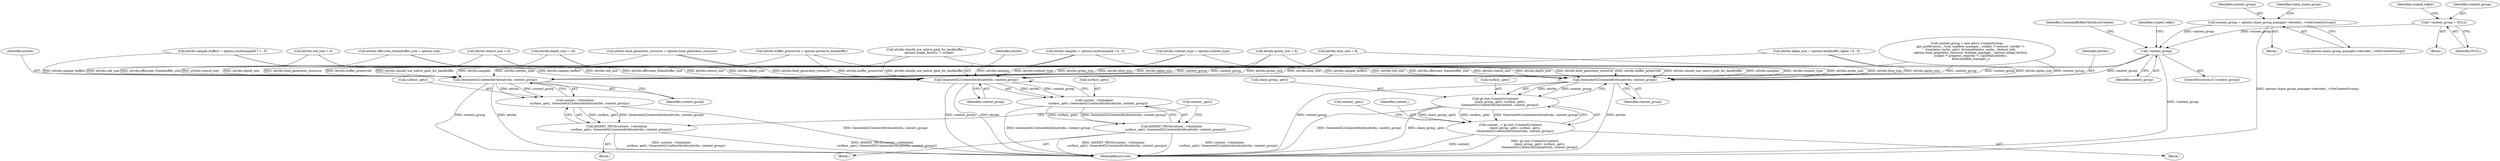 digraph "0_Chrome_d128139d53e9268e87921e82d89b3f2053cb83fd_0@pointer" {
"1000314" [label="(Call,!context_group)"];
"1000183" [label="(Call,context_group = options.share_group_manager->decoder_->GetContextGroup())"];
"1000170" [label="(Call,* context_group = NULL)"];
"1000365" [label="(Call,GenerateGLContextAttribs(attribs, context_group))"];
"1000363" [label="(Call,context_->Initialize(\n        surface_.get(), GenerateGLContextAttribs(attribs, context_group)))"];
"1000362" [label="(Call,ASSERT_TRUE(context_->Initialize(\n        surface_.get(), GenerateGLContextAttribs(attribs, context_group))))"];
"1000384" [label="(Call,GenerateGLContextAttribs(attribs, context_group))"];
"1000382" [label="(Call,context_->Initialize(\n          surface_.get(), GenerateGLContextAttribs(attribs, context_group)))"];
"1000381" [label="(Call,ASSERT_TRUE(context_->Initialize(\n          surface_.get(), GenerateGLContextAttribs(attribs, context_group))))"];
"1000394" [label="(Call,GenerateGLContextAttribs(attribs, context_group))"];
"1000391" [label="(Call,gl::init::CreateGLContext(\n          share_group_.get(), surface_.get(),\n          GenerateGLContextAttribs(attribs, context_group)))"];
"1000389" [label="(Call,context_ = gl::init::CreateGLContext(\n          share_group_.get(), surface_.get(),\n          GenerateGLContextAttribs(attribs, context_group)))"];
"1000285" [label="(Call,attribs.offscreen_framebuffer_size = options.size)"];
"1000365" [label="(Call,GenerateGLContextAttribs(attribs, context_group))"];
"1000385" [label="(Identifier,attribs)"];
"1000184" [label="(Identifier,context_group)"];
"1000382" [label="(Call,context_->Initialize(\n          surface_.get(), GenerateGLContextAttribs(attribs, context_group)))"];
"1000391" [label="(Call,gl::init::CreateGLContext(\n          share_group_.get(), surface_.get(),\n          GenerateGLContextAttribs(attribs, context_group)))"];
"1000395" [label="(Identifier,attribs)"];
"1000394" [label="(Call,GenerateGLContextAttribs(attribs, context_group))"];
"1000219" [label="(Call,attribs.blue_size = 8)"];
"1000182" [label="(Block,)"];
"1000170" [label="(Call,* context_group = NULL)"];
"1000392" [label="(Call,share_group_.get())"];
"1000315" [label="(Identifier,context_group)"];
"1000299" [label="(Call,attribs.bind_generates_resource = options.bind_generates_resource)"];
"1000402" [label="(Call,context_.get())"];
"1000266" [label="(Call,attribs.alpha_size = options.backbuffer_alpha ? 8 : 0)"];
"1000325" [label="(Call,context_group = new gles2::ContextGroup(\n        gpu_preferences_, true, mailbox_manager_, nullptr /* memory_tracker */,\n        translator_cache_.get(), &completeness_cache_, feature_info,\n        options.bind_generates_resource, &image_manager_, options.image_factory,\n        nullptr /* progress_reporter */, GpuFeatureInfo(),\n        &discardable_manager_))"];
"1000174" [label="(Identifier,scoped_refptr)"];
"1000256" [label="(Call,attribs.sample_buffers = options.multisampled ? 1 : 0)"];
"1000362" [label="(Call,ASSERT_TRUE(context_->Initialize(\n        surface_.get(), GenerateGLContextAttribs(attribs, context_group))))"];
"1000319" [label="(Identifier,scoped_refptr)"];
"1000363" [label="(Call,context_->Initialize(\n        surface_.get(), GenerateGLContextAttribs(attribs, context_group)))"];
"1000276" [label="(Call,attribs.should_use_native_gmb_for_backbuffer =\n      options.image_factory != nullptr)"];
"1000396" [label="(Identifier,context_group)"];
"1000388" [label="(Block,)"];
"1000187" [label="(Identifier,client_share_group)"];
"1000398" [label="(Call,context_.get())"];
"1000389" [label="(Call,context_ = gl::init::CreateGLContext(\n          share_group_.get(), surface_.get(),\n          GenerateGLContextAttribs(attribs, context_group)))"];
"1000390" [label="(Identifier,context_)"];
"1000383" [label="(Call,surface_.get())"];
"1000367" [label="(Identifier,context_group)"];
"1000366" [label="(Identifier,attribs)"];
"1000246" [label="(Call,attribs.samples = options.multisampled ? 4 : 0)"];
"1000172" [label="(Identifier,NULL)"];
"1000239" [label="(Call,attribs.context_type = options.context_type)"];
"1000183" [label="(Call,context_group = options.share_group_manager->decoder_->GetContextGroup())"];
"1000353" [label="(Block,)"];
"1000313" [label="(ControlStructure,if (!context_group))"];
"1000442" [label="(MethodReturn,void)"];
"1000372" [label="(Block,)"];
"1000185" [label="(Call,options.share_group_manager->decoder_->GetContextGroup())"];
"1000214" [label="(Call,attribs.green_size = 8)"];
"1000364" [label="(Call,surface_.get())"];
"1000381" [label="(Call,ASSERT_TRUE(context_->Initialize(\n          surface_.get(), GenerateGLContextAttribs(attribs, context_group))))"];
"1000384" [label="(Call,GenerateGLContextAttribs(attribs, context_group))"];
"1000209" [label="(Call,attribs.red_size = 8)"];
"1000234" [label="(Call,attribs.stencil_size = 8)"];
"1000171" [label="(Identifier,context_group)"];
"1000393" [label="(Call,surface_.get())"];
"1000331" [label="(Identifier,CommandBufferCheckLostContext)"];
"1000386" [label="(Identifier,context_group)"];
"1000314" [label="(Call,!context_group)"];
"1000229" [label="(Call,attribs.depth_size = 16)"];
"1000105" [label="(Block,)"];
"1000292" [label="(Call,attribs.buffer_preserved = options.preserve_backbuffer)"];
"1000314" -> "1000313"  [label="AST: "];
"1000314" -> "1000315"  [label="CFG: "];
"1000315" -> "1000314"  [label="AST: "];
"1000319" -> "1000314"  [label="CFG: "];
"1000331" -> "1000314"  [label="CFG: "];
"1000314" -> "1000442"  [label="DDG: !context_group"];
"1000183" -> "1000314"  [label="DDG: context_group"];
"1000170" -> "1000314"  [label="DDG: context_group"];
"1000314" -> "1000365"  [label="DDG: context_group"];
"1000314" -> "1000384"  [label="DDG: context_group"];
"1000314" -> "1000394"  [label="DDG: context_group"];
"1000183" -> "1000182"  [label="AST: "];
"1000183" -> "1000185"  [label="CFG: "];
"1000184" -> "1000183"  [label="AST: "];
"1000185" -> "1000183"  [label="AST: "];
"1000187" -> "1000183"  [label="CFG: "];
"1000183" -> "1000442"  [label="DDG: options.share_group_manager->decoder_->GetContextGroup()"];
"1000170" -> "1000105"  [label="AST: "];
"1000170" -> "1000172"  [label="CFG: "];
"1000171" -> "1000170"  [label="AST: "];
"1000172" -> "1000170"  [label="AST: "];
"1000174" -> "1000170"  [label="CFG: "];
"1000365" -> "1000363"  [label="AST: "];
"1000365" -> "1000367"  [label="CFG: "];
"1000366" -> "1000365"  [label="AST: "];
"1000367" -> "1000365"  [label="AST: "];
"1000363" -> "1000365"  [label="CFG: "];
"1000365" -> "1000442"  [label="DDG: context_group"];
"1000365" -> "1000442"  [label="DDG: attribs"];
"1000365" -> "1000363"  [label="DDG: attribs"];
"1000365" -> "1000363"  [label="DDG: context_group"];
"1000285" -> "1000365"  [label="DDG: attribs.offscreen_framebuffer_size"];
"1000209" -> "1000365"  [label="DDG: attribs.red_size"];
"1000234" -> "1000365"  [label="DDG: attribs.stencil_size"];
"1000292" -> "1000365"  [label="DDG: attribs.buffer_preserved"];
"1000239" -> "1000365"  [label="DDG: attribs.context_type"];
"1000266" -> "1000365"  [label="DDG: attribs.alpha_size"];
"1000299" -> "1000365"  [label="DDG: attribs.bind_generates_resource"];
"1000246" -> "1000365"  [label="DDG: attribs.samples"];
"1000229" -> "1000365"  [label="DDG: attribs.depth_size"];
"1000276" -> "1000365"  [label="DDG: attribs.should_use_native_gmb_for_backbuffer"];
"1000219" -> "1000365"  [label="DDG: attribs.blue_size"];
"1000214" -> "1000365"  [label="DDG: attribs.green_size"];
"1000256" -> "1000365"  [label="DDG: attribs.sample_buffers"];
"1000325" -> "1000365"  [label="DDG: context_group"];
"1000363" -> "1000362"  [label="AST: "];
"1000364" -> "1000363"  [label="AST: "];
"1000362" -> "1000363"  [label="CFG: "];
"1000363" -> "1000442"  [label="DDG: GenerateGLContextAttribs(attribs, context_group)"];
"1000363" -> "1000362"  [label="DDG: surface_.get()"];
"1000363" -> "1000362"  [label="DDG: GenerateGLContextAttribs(attribs, context_group)"];
"1000362" -> "1000353"  [label="AST: "];
"1000402" -> "1000362"  [label="CFG: "];
"1000362" -> "1000442"  [label="DDG: ASSERT_TRUE(context_->Initialize(\n        surface_.get(), GenerateGLContextAttribs(attribs, context_group)))"];
"1000362" -> "1000442"  [label="DDG: context_->Initialize(\n        surface_.get(), GenerateGLContextAttribs(attribs, context_group))"];
"1000384" -> "1000382"  [label="AST: "];
"1000384" -> "1000386"  [label="CFG: "];
"1000385" -> "1000384"  [label="AST: "];
"1000386" -> "1000384"  [label="AST: "];
"1000382" -> "1000384"  [label="CFG: "];
"1000384" -> "1000442"  [label="DDG: context_group"];
"1000384" -> "1000442"  [label="DDG: attribs"];
"1000384" -> "1000382"  [label="DDG: attribs"];
"1000384" -> "1000382"  [label="DDG: context_group"];
"1000285" -> "1000384"  [label="DDG: attribs.offscreen_framebuffer_size"];
"1000209" -> "1000384"  [label="DDG: attribs.red_size"];
"1000234" -> "1000384"  [label="DDG: attribs.stencil_size"];
"1000292" -> "1000384"  [label="DDG: attribs.buffer_preserved"];
"1000239" -> "1000384"  [label="DDG: attribs.context_type"];
"1000266" -> "1000384"  [label="DDG: attribs.alpha_size"];
"1000299" -> "1000384"  [label="DDG: attribs.bind_generates_resource"];
"1000246" -> "1000384"  [label="DDG: attribs.samples"];
"1000229" -> "1000384"  [label="DDG: attribs.depth_size"];
"1000276" -> "1000384"  [label="DDG: attribs.should_use_native_gmb_for_backbuffer"];
"1000219" -> "1000384"  [label="DDG: attribs.blue_size"];
"1000214" -> "1000384"  [label="DDG: attribs.green_size"];
"1000256" -> "1000384"  [label="DDG: attribs.sample_buffers"];
"1000325" -> "1000384"  [label="DDG: context_group"];
"1000382" -> "1000381"  [label="AST: "];
"1000383" -> "1000382"  [label="AST: "];
"1000381" -> "1000382"  [label="CFG: "];
"1000382" -> "1000442"  [label="DDG: GenerateGLContextAttribs(attribs, context_group)"];
"1000382" -> "1000381"  [label="DDG: surface_.get()"];
"1000382" -> "1000381"  [label="DDG: GenerateGLContextAttribs(attribs, context_group)"];
"1000381" -> "1000372"  [label="AST: "];
"1000402" -> "1000381"  [label="CFG: "];
"1000381" -> "1000442"  [label="DDG: context_->Initialize(\n          surface_.get(), GenerateGLContextAttribs(attribs, context_group))"];
"1000381" -> "1000442"  [label="DDG: ASSERT_TRUE(context_->Initialize(\n          surface_.get(), GenerateGLContextAttribs(attribs, context_group)))"];
"1000394" -> "1000391"  [label="AST: "];
"1000394" -> "1000396"  [label="CFG: "];
"1000395" -> "1000394"  [label="AST: "];
"1000396" -> "1000394"  [label="AST: "];
"1000391" -> "1000394"  [label="CFG: "];
"1000394" -> "1000442"  [label="DDG: context_group"];
"1000394" -> "1000442"  [label="DDG: attribs"];
"1000394" -> "1000391"  [label="DDG: attribs"];
"1000394" -> "1000391"  [label="DDG: context_group"];
"1000285" -> "1000394"  [label="DDG: attribs.offscreen_framebuffer_size"];
"1000209" -> "1000394"  [label="DDG: attribs.red_size"];
"1000234" -> "1000394"  [label="DDG: attribs.stencil_size"];
"1000292" -> "1000394"  [label="DDG: attribs.buffer_preserved"];
"1000239" -> "1000394"  [label="DDG: attribs.context_type"];
"1000266" -> "1000394"  [label="DDG: attribs.alpha_size"];
"1000299" -> "1000394"  [label="DDG: attribs.bind_generates_resource"];
"1000246" -> "1000394"  [label="DDG: attribs.samples"];
"1000229" -> "1000394"  [label="DDG: attribs.depth_size"];
"1000276" -> "1000394"  [label="DDG: attribs.should_use_native_gmb_for_backbuffer"];
"1000219" -> "1000394"  [label="DDG: attribs.blue_size"];
"1000214" -> "1000394"  [label="DDG: attribs.green_size"];
"1000256" -> "1000394"  [label="DDG: attribs.sample_buffers"];
"1000325" -> "1000394"  [label="DDG: context_group"];
"1000391" -> "1000389"  [label="AST: "];
"1000392" -> "1000391"  [label="AST: "];
"1000393" -> "1000391"  [label="AST: "];
"1000389" -> "1000391"  [label="CFG: "];
"1000391" -> "1000442"  [label="DDG: GenerateGLContextAttribs(attribs, context_group)"];
"1000391" -> "1000442"  [label="DDG: share_group_.get()"];
"1000391" -> "1000389"  [label="DDG: share_group_.get()"];
"1000391" -> "1000389"  [label="DDG: surface_.get()"];
"1000391" -> "1000389"  [label="DDG: GenerateGLContextAttribs(attribs, context_group)"];
"1000389" -> "1000388"  [label="AST: "];
"1000390" -> "1000389"  [label="AST: "];
"1000398" -> "1000389"  [label="CFG: "];
"1000389" -> "1000442"  [label="DDG: context_"];
"1000389" -> "1000442"  [label="DDG: gl::init::CreateGLContext(\n          share_group_.get(), surface_.get(),\n          GenerateGLContextAttribs(attribs, context_group))"];
}
